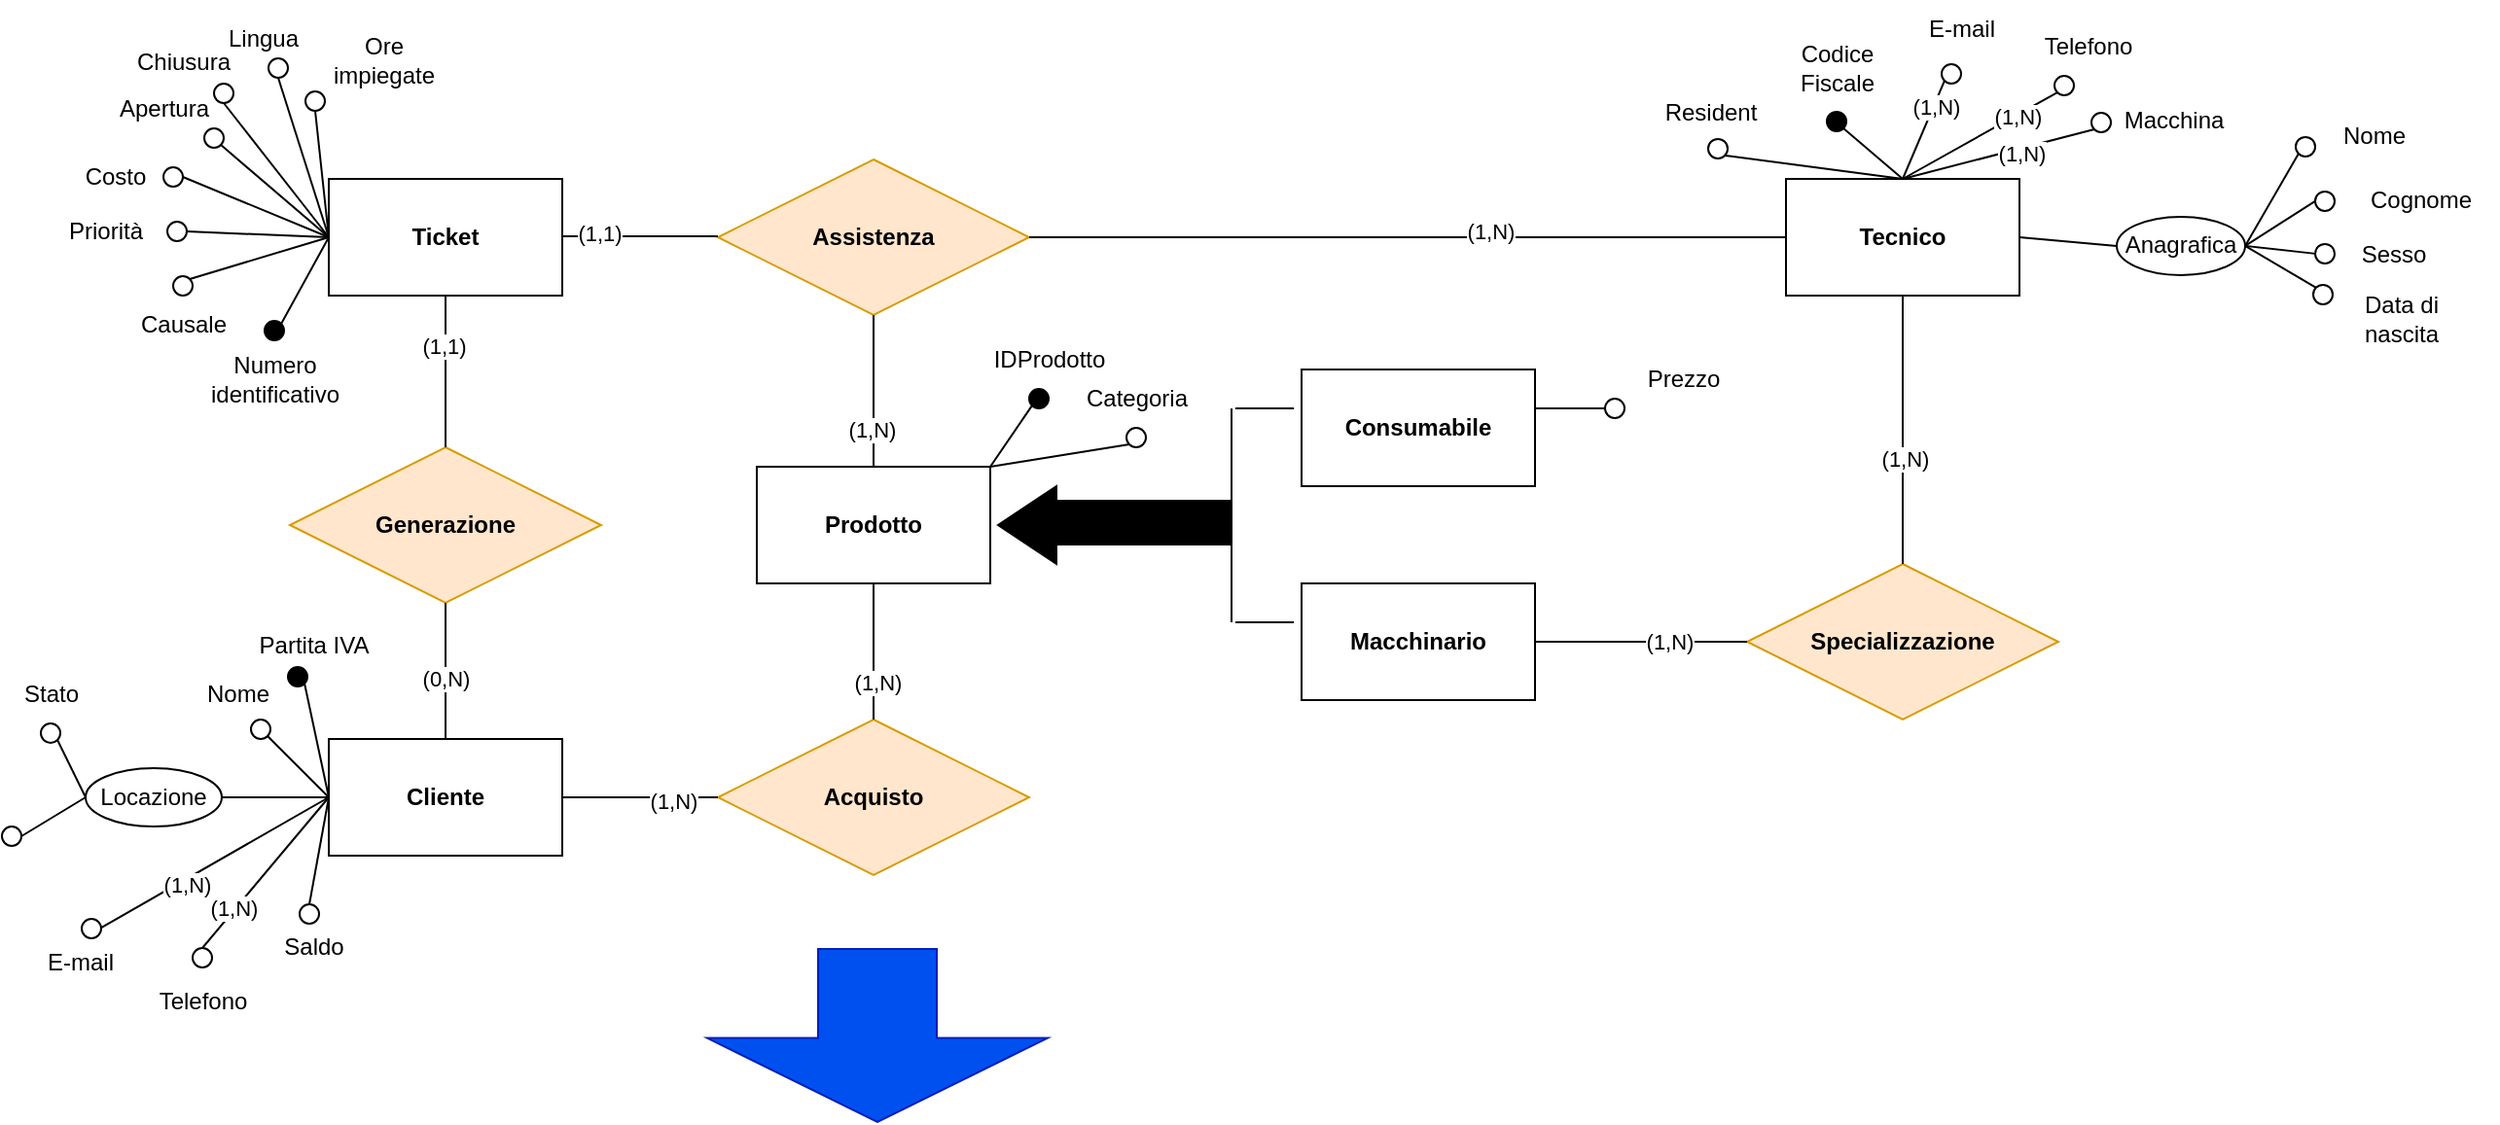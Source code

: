 <mxfile version="20.2.3" type="device"><diagram id="GdjoWjz54S655OJmaW-W" name="Pagina-1"><mxGraphModel dx="1153" dy="712" grid="1" gridSize="10" guides="1" tooltips="1" connect="1" arrows="1" fold="1" page="1" pageScale="1" pageWidth="827" pageHeight="1169" math="0" shadow="0"><root><mxCell id="0"/><mxCell id="1" parent="0"/><mxCell id="ZQHXS0i4Xxwpb327kgos-1" value="&lt;b&gt;Cliente&lt;/b&gt;" style="rounded=0;whiteSpace=wrap;html=1;" parent="1" vertex="1"><mxGeometry x="208" y="380" width="120" height="60" as="geometry"/></mxCell><mxCell id="ZQHXS0i4Xxwpb327kgos-2" value="&lt;b&gt;Ticket&lt;/b&gt;" style="rounded=0;whiteSpace=wrap;html=1;" parent="1" vertex="1"><mxGeometry x="208" y="92" width="120" height="60" as="geometry"/></mxCell><mxCell id="ZQHXS0i4Xxwpb327kgos-4" value="&lt;b&gt;Generazione&lt;/b&gt;" style="rhombus;whiteSpace=wrap;html=1;fillColor=#ffe6cc;strokeColor=#d79b00;" parent="1" vertex="1"><mxGeometry x="188" y="230" width="160" height="80" as="geometry"/></mxCell><mxCell id="ZQHXS0i4Xxwpb327kgos-5" value="" style="endArrow=none;html=1;rounded=0;exitX=0.5;exitY=0;exitDx=0;exitDy=0;entryX=0.5;entryY=1;entryDx=0;entryDy=0;" parent="1" source="ZQHXS0i4Xxwpb327kgos-1" target="ZQHXS0i4Xxwpb327kgos-4" edge="1"><mxGeometry width="50" height="50" relative="1" as="geometry"><mxPoint x="267.5" y="370" as="sourcePoint"/><mxPoint x="267.5" y="320" as="targetPoint"/></mxGeometry></mxCell><mxCell id="ZQHXS0i4Xxwpb327kgos-6" value="(0,N)" style="edgeLabel;html=1;align=center;verticalAlign=middle;resizable=0;points=[];" parent="ZQHXS0i4Xxwpb327kgos-5" vertex="1" connectable="0"><mxGeometry x="-0.469" y="2" relative="1" as="geometry"><mxPoint x="2" y="-13" as="offset"/></mxGeometry></mxCell><mxCell id="ZQHXS0i4Xxwpb327kgos-7" value="&lt;b&gt;Assistenza&lt;/b&gt;" style="rhombus;whiteSpace=wrap;html=1;fillColor=#ffe6cc;strokeColor=#d79b00;" parent="1" vertex="1"><mxGeometry x="408" y="82" width="160" height="80" as="geometry"/></mxCell><mxCell id="ZQHXS0i4Xxwpb327kgos-8" value="" style="endArrow=none;html=1;rounded=0;" parent="1" edge="1"><mxGeometry width="50" height="50" relative="1" as="geometry"><mxPoint x="328" y="121.5" as="sourcePoint"/><mxPoint x="408" y="121.5" as="targetPoint"/></mxGeometry></mxCell><mxCell id="ZQHXS0i4Xxwpb327kgos-9" value="(1,1)" style="edgeLabel;html=1;align=center;verticalAlign=middle;resizable=0;points=[];" parent="ZQHXS0i4Xxwpb327kgos-8" vertex="1" connectable="0"><mxGeometry x="-0.525" y="2" relative="1" as="geometry"><mxPoint as="offset"/></mxGeometry></mxCell><mxCell id="ZQHXS0i4Xxwpb327kgos-12" value="&lt;b&gt;Prodotto&lt;/b&gt;" style="rounded=0;whiteSpace=wrap;html=1;" parent="1" vertex="1"><mxGeometry x="428" y="240" width="120" height="60" as="geometry"/></mxCell><mxCell id="ZQHXS0i4Xxwpb327kgos-13" value="" style="endArrow=none;html=1;rounded=0;entryX=0.5;entryY=1;entryDx=0;entryDy=0;exitX=0.5;exitY=0;exitDx=0;exitDy=0;" parent="1" source="ZQHXS0i4Xxwpb327kgos-4" target="ZQHXS0i4Xxwpb327kgos-2" edge="1"><mxGeometry width="50" height="50" relative="1" as="geometry"><mxPoint x="478" y="280" as="sourcePoint"/><mxPoint x="528" y="230" as="targetPoint"/></mxGeometry></mxCell><mxCell id="ZQHXS0i4Xxwpb327kgos-14" value="(1,1)" style="edgeLabel;html=1;align=center;verticalAlign=middle;resizable=0;points=[];" parent="ZQHXS0i4Xxwpb327kgos-13" vertex="1" connectable="0"><mxGeometry x="0.349" y="1" relative="1" as="geometry"><mxPoint as="offset"/></mxGeometry></mxCell><mxCell id="ZQHXS0i4Xxwpb327kgos-15" value="&lt;b&gt;Acquisto&lt;/b&gt;" style="rhombus;whiteSpace=wrap;html=1;fillColor=#ffe6cc;strokeColor=#d79b00;" parent="1" vertex="1"><mxGeometry x="408" y="370" width="160" height="80" as="geometry"/></mxCell><mxCell id="ZQHXS0i4Xxwpb327kgos-18" value="" style="endArrow=none;html=1;rounded=0;entryX=0.5;entryY=1;entryDx=0;entryDy=0;exitX=0.5;exitY=0;exitDx=0;exitDy=0;" parent="1" source="ZQHXS0i4Xxwpb327kgos-15" target="ZQHXS0i4Xxwpb327kgos-12" edge="1"><mxGeometry width="50" height="50" relative="1" as="geometry"><mxPoint x="478" y="390" as="sourcePoint"/><mxPoint x="528" y="340" as="targetPoint"/></mxGeometry></mxCell><mxCell id="ZQHXS0i4Xxwpb327kgos-19" value="(1,N)" style="edgeLabel;html=1;align=center;verticalAlign=middle;resizable=0;points=[];" parent="ZQHXS0i4Xxwpb327kgos-18" vertex="1" connectable="0"><mxGeometry x="-0.44" y="-2" relative="1" as="geometry"><mxPoint as="offset"/></mxGeometry></mxCell><mxCell id="ZQHXS0i4Xxwpb327kgos-20" value="" style="endArrow=none;html=1;rounded=0;entryX=1;entryY=0.5;entryDx=0;entryDy=0;exitX=0;exitY=0.5;exitDx=0;exitDy=0;" parent="1" source="ZQHXS0i4Xxwpb327kgos-15" target="ZQHXS0i4Xxwpb327kgos-1" edge="1"><mxGeometry width="50" height="50" relative="1" as="geometry"><mxPoint x="488" y="400" as="sourcePoint"/><mxPoint x="538" y="350" as="targetPoint"/></mxGeometry></mxCell><mxCell id="ZQHXS0i4Xxwpb327kgos-21" value="(1,N)" style="edgeLabel;html=1;align=center;verticalAlign=middle;resizable=0;points=[];" parent="ZQHXS0i4Xxwpb327kgos-20" vertex="1" connectable="0"><mxGeometry x="-0.425" y="2" relative="1" as="geometry"><mxPoint as="offset"/></mxGeometry></mxCell><mxCell id="ZQHXS0i4Xxwpb327kgos-22" value="" style="endArrow=none;html=1;rounded=0;entryX=0.5;entryY=1;entryDx=0;entryDy=0;exitX=0.5;exitY=0;exitDx=0;exitDy=0;" parent="1" source="ZQHXS0i4Xxwpb327kgos-12" target="ZQHXS0i4Xxwpb327kgos-7" edge="1"><mxGeometry width="50" height="50" relative="1" as="geometry"><mxPoint x="638" y="340" as="sourcePoint"/><mxPoint x="638" y="270" as="targetPoint"/></mxGeometry></mxCell><mxCell id="ZQHXS0i4Xxwpb327kgos-23" value="(1,N)" style="edgeLabel;html=1;align=center;verticalAlign=middle;resizable=0;points=[];" parent="ZQHXS0i4Xxwpb327kgos-22" vertex="1" connectable="0"><mxGeometry x="-0.497" y="1" relative="1" as="geometry"><mxPoint as="offset"/></mxGeometry></mxCell><mxCell id="ZQHXS0i4Xxwpb327kgos-24" value="" style="endArrow=none;html=1;rounded=0;exitX=0;exitY=1;exitDx=0;exitDy=0;entryX=1;entryY=0;entryDx=0;entryDy=0;" parent="1" source="ZQHXS0i4Xxwpb327kgos-26" target="ZQHXS0i4Xxwpb327kgos-12" edge="1"><mxGeometry width="50" height="50" relative="1" as="geometry"><mxPoint x="694" y="400" as="sourcePoint"/><mxPoint x="488" y="240" as="targetPoint"/></mxGeometry></mxCell><mxCell id="ZQHXS0i4Xxwpb327kgos-25" value="" style="ellipse;whiteSpace=wrap;html=1;aspect=fixed;" parent="1" vertex="1"><mxGeometry x="618" y="220" width="10" height="10" as="geometry"/></mxCell><mxCell id="ZQHXS0i4Xxwpb327kgos-26" value="" style="ellipse;whiteSpace=wrap;html=1;aspect=fixed;fillColor=#000000;" parent="1" vertex="1"><mxGeometry x="568" y="200" width="10" height="10" as="geometry"/></mxCell><mxCell id="ZQHXS0i4Xxwpb327kgos-27" value="" style="endArrow=none;html=1;rounded=0;entryX=1;entryY=0;entryDx=0;entryDy=0;exitX=0;exitY=1;exitDx=0;exitDy=0;" parent="1" source="ZQHXS0i4Xxwpb327kgos-25" target="ZQHXS0i4Xxwpb327kgos-12" edge="1"><mxGeometry width="50" height="50" relative="1" as="geometry"><mxPoint x="535.464" y="218.536" as="sourcePoint"/><mxPoint x="492" y="250" as="targetPoint"/></mxGeometry></mxCell><mxCell id="ZQHXS0i4Xxwpb327kgos-28" value="IDProdotto" style="text;html=1;align=center;verticalAlign=middle;resizable=0;points=[];autosize=1;strokeColor=none;fillColor=none;" parent="1" vertex="1"><mxGeometry x="538" y="170" width="80" height="30" as="geometry"/></mxCell><mxCell id="ZQHXS0i4Xxwpb327kgos-29" value="Categoria" style="text;html=1;align=center;verticalAlign=middle;resizable=0;points=[];autosize=1;strokeColor=none;fillColor=none;" parent="1" vertex="1"><mxGeometry x="583" y="190" width="80" height="30" as="geometry"/></mxCell><mxCell id="ZQHXS0i4Xxwpb327kgos-30" value="" style="triangle;whiteSpace=wrap;html=1;fillColor=#000000;rotation=-180;" parent="1" vertex="1"><mxGeometry x="552" y="250" width="30" height="40" as="geometry"/></mxCell><mxCell id="ZQHXS0i4Xxwpb327kgos-31" value="" style="rounded=0;whiteSpace=wrap;html=1;fillColor=#000000;" parent="1" vertex="1"><mxGeometry x="582" y="257.5" width="90" height="22.5" as="geometry"/></mxCell><mxCell id="ZQHXS0i4Xxwpb327kgos-32" value="" style="endArrow=none;html=1;rounded=0;" parent="1" edge="1"><mxGeometry width="50" height="50" relative="1" as="geometry"><mxPoint x="672" y="320" as="sourcePoint"/><mxPoint x="672" y="210" as="targetPoint"/></mxGeometry></mxCell><mxCell id="ZQHXS0i4Xxwpb327kgos-33" value="" style="endArrow=none;html=1;rounded=0;entryX=0;entryY=0.5;entryDx=0;entryDy=0;" parent="1" edge="1"><mxGeometry width="50" height="50" relative="1" as="geometry"><mxPoint x="674" y="320" as="sourcePoint"/><mxPoint x="704" y="320" as="targetPoint"/></mxGeometry></mxCell><mxCell id="ZQHXS0i4Xxwpb327kgos-34" value="" style="endArrow=none;html=1;rounded=0;entryX=0;entryY=0.5;entryDx=0;entryDy=0;" parent="1" edge="1"><mxGeometry width="50" height="50" relative="1" as="geometry"><mxPoint x="674" y="210" as="sourcePoint"/><mxPoint x="704" y="210" as="targetPoint"/></mxGeometry></mxCell><mxCell id="ZQHXS0i4Xxwpb327kgos-35" value="" style="ellipse;whiteSpace=wrap;html=1;aspect=fixed;" parent="1" vertex="1"><mxGeometry x="864" y="205" width="10" height="10" as="geometry"/></mxCell><mxCell id="ZQHXS0i4Xxwpb327kgos-36" value="" style="endArrow=none;html=1;rounded=0;entryX=0;entryY=0.5;entryDx=0;entryDy=0;exitX=1;exitY=0.5;exitDx=0;exitDy=0;" parent="1" target="ZQHXS0i4Xxwpb327kgos-35" edge="1"><mxGeometry width="50" height="50" relative="1" as="geometry"><mxPoint x="820" y="210" as="sourcePoint"/><mxPoint x="744" y="350" as="targetPoint"/></mxGeometry></mxCell><mxCell id="ZQHXS0i4Xxwpb327kgos-37" value="Prezzo" style="text;html=1;align=center;verticalAlign=middle;resizable=0;points=[];autosize=1;strokeColor=none;fillColor=none;" parent="1" vertex="1"><mxGeometry x="874" y="180" width="60" height="30" as="geometry"/></mxCell><mxCell id="ZQHXS0i4Xxwpb327kgos-38" value="&lt;b&gt;Macchinario&lt;/b&gt;" style="rounded=0;whiteSpace=wrap;html=1;" parent="1" vertex="1"><mxGeometry x="708" y="300" width="120" height="60" as="geometry"/></mxCell><mxCell id="ZQHXS0i4Xxwpb327kgos-39" value="&lt;b&gt;Consumabile&lt;/b&gt;" style="rounded=0;whiteSpace=wrap;html=1;" parent="1" vertex="1"><mxGeometry x="708" y="190" width="120" height="60" as="geometry"/></mxCell><mxCell id="ZQHXS0i4Xxwpb327kgos-78" value="" style="ellipse;whiteSpace=wrap;html=1;aspect=fixed;" parent="1" vertex="1"><mxGeometry x="168" y="370" width="10" height="10" as="geometry"/></mxCell><mxCell id="ZQHXS0i4Xxwpb327kgos-79" value="Nome" style="text;html=1;align=center;verticalAlign=middle;resizable=0;points=[];autosize=1;strokeColor=none;fillColor=none;" parent="1" vertex="1"><mxGeometry x="131" y="342" width="60" height="30" as="geometry"/></mxCell><mxCell id="ZQHXS0i4Xxwpb327kgos-80" value="" style="ellipse;whiteSpace=wrap;html=1;aspect=fixed;fillColor=#000000;" parent="1" vertex="1"><mxGeometry x="187" y="343" width="10" height="10" as="geometry"/></mxCell><mxCell id="ZQHXS0i4Xxwpb327kgos-81" value="" style="ellipse;whiteSpace=wrap;html=1;aspect=fixed;" parent="1" vertex="1"><mxGeometry x="60" y="372" width="10" height="10" as="geometry"/></mxCell><mxCell id="ZQHXS0i4Xxwpb327kgos-82" value="" style="ellipse;whiteSpace=wrap;html=1;aspect=fixed;" parent="1" vertex="1"><mxGeometry x="138" y="487.5" width="10" height="10" as="geometry"/></mxCell><mxCell id="ZQHXS0i4Xxwpb327kgos-83" value="" style="ellipse;whiteSpace=wrap;html=1;aspect=fixed;" parent="1" vertex="1"><mxGeometry x="193" y="465" width="10" height="10" as="geometry"/></mxCell><mxCell id="ZQHXS0i4Xxwpb327kgos-84" value="Locazione" style="ellipse;whiteSpace=wrap;html=1;fillColor=#FFFFFF;" parent="1" vertex="1"><mxGeometry x="83" y="395" width="70" height="30" as="geometry"/></mxCell><mxCell id="ZQHXS0i4Xxwpb327kgos-85" value="Stato" style="text;html=1;align=center;verticalAlign=middle;resizable=0;points=[];autosize=1;strokeColor=none;fillColor=none;" parent="1" vertex="1"><mxGeometry x="40" y="342" width="50" height="30" as="geometry"/></mxCell><mxCell id="ZQHXS0i4Xxwpb327kgos-86" value="" style="ellipse;whiteSpace=wrap;html=1;aspect=fixed;" parent="1" vertex="1"><mxGeometry x="40" y="425" width="10" height="10" as="geometry"/></mxCell><mxCell id="ZQHXS0i4Xxwpb327kgos-87" value="" style="ellipse;whiteSpace=wrap;html=1;aspect=fixed;" parent="1" vertex="1"><mxGeometry x="81" y="472.5" width="10" height="10" as="geometry"/></mxCell><mxCell id="ZQHXS0i4Xxwpb327kgos-88" value="Telefono" style="text;html=1;align=center;verticalAlign=middle;resizable=0;points=[];autosize=1;strokeColor=none;fillColor=none;" parent="1" vertex="1"><mxGeometry x="108" y="500" width="70" height="30" as="geometry"/></mxCell><mxCell id="ZQHXS0i4Xxwpb327kgos-89" value="E-mail" style="text;html=1;align=center;verticalAlign=middle;resizable=0;points=[];autosize=1;strokeColor=none;fillColor=none;" parent="1" vertex="1"><mxGeometry x="50" y="480" width="60" height="30" as="geometry"/></mxCell><mxCell id="ZQHXS0i4Xxwpb327kgos-90" value="Saldo" style="text;html=1;align=center;verticalAlign=middle;resizable=0;points=[];autosize=1;strokeColor=none;fillColor=none;" parent="1" vertex="1"><mxGeometry x="175" y="472" width="50" height="30" as="geometry"/></mxCell><mxCell id="ZQHXS0i4Xxwpb327kgos-91" value="Partita IVA" style="text;html=1;align=center;verticalAlign=middle;resizable=0;points=[];autosize=1;strokeColor=none;fillColor=none;" parent="1" vertex="1"><mxGeometry x="160" y="317" width="80" height="30" as="geometry"/></mxCell><mxCell id="ZQHXS0i4Xxwpb327kgos-92" value="" style="endArrow=none;html=1;rounded=0;entryX=0;entryY=0.5;entryDx=0;entryDy=0;exitX=1;exitY=0.5;exitDx=0;exitDy=0;" parent="1" source="ZQHXS0i4Xxwpb327kgos-84" target="ZQHXS0i4Xxwpb327kgos-1" edge="1"><mxGeometry width="50" height="50" relative="1" as="geometry"><mxPoint x="370" y="552" as="sourcePoint"/><mxPoint x="420" y="502" as="targetPoint"/></mxGeometry></mxCell><mxCell id="ZQHXS0i4Xxwpb327kgos-93" value="" style="endArrow=none;html=1;rounded=0;entryX=0;entryY=0.5;entryDx=0;entryDy=0;exitX=1;exitY=1;exitDx=0;exitDy=0;" parent="1" source="ZQHXS0i4Xxwpb327kgos-78" target="ZQHXS0i4Xxwpb327kgos-1" edge="1"><mxGeometry width="50" height="50" relative="1" as="geometry"><mxPoint x="163" y="420" as="sourcePoint"/><mxPoint x="218" y="420" as="targetPoint"/></mxGeometry></mxCell><mxCell id="ZQHXS0i4Xxwpb327kgos-94" value="" style="endArrow=none;html=1;rounded=0;entryX=0;entryY=0.5;entryDx=0;entryDy=0;exitX=1;exitY=1;exitDx=0;exitDy=0;" parent="1" source="ZQHXS0i4Xxwpb327kgos-80" target="ZQHXS0i4Xxwpb327kgos-1" edge="1"><mxGeometry width="50" height="50" relative="1" as="geometry"><mxPoint x="186.536" y="388.536" as="sourcePoint"/><mxPoint x="218" y="420" as="targetPoint"/></mxGeometry></mxCell><mxCell id="ZQHXS0i4Xxwpb327kgos-95" value="" style="endArrow=none;html=1;rounded=0;entryX=0.5;entryY=0;entryDx=0;entryDy=0;exitX=0;exitY=0.5;exitDx=0;exitDy=0;" parent="1" source="ZQHXS0i4Xxwpb327kgos-1" target="ZQHXS0i4Xxwpb327kgos-82" edge="1"><mxGeometry width="50" height="50" relative="1" as="geometry"><mxPoint x="215.536" y="368.536" as="sourcePoint"/><mxPoint x="218" y="420" as="targetPoint"/></mxGeometry></mxCell><mxCell id="ZQHXS0i4Xxwpb327kgos-96" value="(1,N)" style="edgeLabel;html=1;align=center;verticalAlign=middle;resizable=0;points=[];" parent="ZQHXS0i4Xxwpb327kgos-95" vertex="1" connectable="0"><mxGeometry x="0.489" y="-1" relative="1" as="geometry"><mxPoint as="offset"/></mxGeometry></mxCell><mxCell id="ZQHXS0i4Xxwpb327kgos-97" value="" style="endArrow=none;html=1;rounded=0;entryX=0.5;entryY=0;entryDx=0;entryDy=0;exitX=0;exitY=0.5;exitDx=0;exitDy=0;" parent="1" source="ZQHXS0i4Xxwpb327kgos-1" target="ZQHXS0i4Xxwpb327kgos-83" edge="1"><mxGeometry width="50" height="50" relative="1" as="geometry"><mxPoint x="218" y="420" as="sourcePoint"/><mxPoint x="153" y="497.5" as="targetPoint"/></mxGeometry></mxCell><mxCell id="ZQHXS0i4Xxwpb327kgos-98" value="" style="endArrow=none;html=1;rounded=0;entryX=0;entryY=0.5;entryDx=0;entryDy=0;exitX=0.68;exitY=-0.093;exitDx=0;exitDy=0;exitPerimeter=0;" parent="1" source="ZQHXS0i4Xxwpb327kgos-89" target="ZQHXS0i4Xxwpb327kgos-1" edge="1"><mxGeometry width="50" height="50" relative="1" as="geometry"><mxPoint x="90" y="472" as="sourcePoint"/><mxPoint x="226" y="475" as="targetPoint"/></mxGeometry></mxCell><mxCell id="ZQHXS0i4Xxwpb327kgos-99" value="(1,N)" style="edgeLabel;html=1;align=center;verticalAlign=middle;resizable=0;points=[];" parent="ZQHXS0i4Xxwpb327kgos-98" vertex="1" connectable="0"><mxGeometry x="-0.264" y="-2" relative="1" as="geometry"><mxPoint as="offset"/></mxGeometry></mxCell><mxCell id="ZQHXS0i4Xxwpb327kgos-100" value="" style="endArrow=none;html=1;rounded=0;entryX=1;entryY=1;entryDx=0;entryDy=0;exitX=0;exitY=0.5;exitDx=0;exitDy=0;" parent="1" source="ZQHXS0i4Xxwpb327kgos-84" target="ZQHXS0i4Xxwpb327kgos-81" edge="1"><mxGeometry width="50" height="50" relative="1" as="geometry"><mxPoint x="370" y="552" as="sourcePoint"/><mxPoint x="420" y="502" as="targetPoint"/></mxGeometry></mxCell><mxCell id="ZQHXS0i4Xxwpb327kgos-101" value="" style="endArrow=none;html=1;rounded=0;entryX=1;entryY=0.5;entryDx=0;entryDy=0;exitX=0;exitY=0.5;exitDx=0;exitDy=0;" parent="1" source="ZQHXS0i4Xxwpb327kgos-84" target="ZQHXS0i4Xxwpb327kgos-86" edge="1"><mxGeometry width="50" height="50" relative="1" as="geometry"><mxPoint x="93" y="420" as="sourcePoint"/><mxPoint x="78.536" y="390.536" as="targetPoint"/></mxGeometry></mxCell><mxCell id="ZQHXS0i4Xxwpb327kgos-102" value="" style="ellipse;whiteSpace=wrap;html=1;aspect=fixed;fillColor=#000000;" parent="1" vertex="1"><mxGeometry x="175" y="165" width="10" height="10" as="geometry"/></mxCell><mxCell id="ZQHXS0i4Xxwpb327kgos-103" value="Numero&lt;br&gt;identificativo" style="text;html=1;align=center;verticalAlign=middle;resizable=0;points=[];autosize=1;strokeColor=none;fillColor=none;" parent="1" vertex="1"><mxGeometry x="135" y="175" width="90" height="40" as="geometry"/></mxCell><mxCell id="ZQHXS0i4Xxwpb327kgos-104" value="" style="ellipse;whiteSpace=wrap;html=1;aspect=fixed;" parent="1" vertex="1"><mxGeometry x="128" y="142" width="10" height="10" as="geometry"/></mxCell><mxCell id="ZQHXS0i4Xxwpb327kgos-105" value="Causale" style="text;html=1;align=center;verticalAlign=middle;resizable=0;points=[];autosize=1;strokeColor=none;fillColor=none;" parent="1" vertex="1"><mxGeometry x="98" y="152" width="70" height="30" as="geometry"/></mxCell><mxCell id="ZQHXS0i4Xxwpb327kgos-106" value="" style="ellipse;whiteSpace=wrap;html=1;aspect=fixed;" parent="1" vertex="1"><mxGeometry x="144" y="66" width="10" height="10" as="geometry"/></mxCell><mxCell id="ZQHXS0i4Xxwpb327kgos-107" value="Apertura" style="text;html=1;align=center;verticalAlign=middle;resizable=0;points=[];autosize=1;strokeColor=none;fillColor=none;" parent="1" vertex="1"><mxGeometry x="91" y="43" width="64" height="26" as="geometry"/></mxCell><mxCell id="ZQHXS0i4Xxwpb327kgos-108" value="Chiusura" style="text;html=1;align=center;verticalAlign=middle;resizable=0;points=[];autosize=1;strokeColor=none;fillColor=none;" parent="1" vertex="1"><mxGeometry x="100" y="18.55" width="66" height="26" as="geometry"/></mxCell><mxCell id="ZQHXS0i4Xxwpb327kgos-109" value="Ore&lt;br&gt;impiegate" style="text;html=1;align=center;verticalAlign=middle;resizable=0;points=[];autosize=1;strokeColor=none;fillColor=none;" parent="1" vertex="1"><mxGeometry x="196" y="11" width="80" height="40" as="geometry"/></mxCell><mxCell id="ZQHXS0i4Xxwpb327kgos-110" value="" style="ellipse;whiteSpace=wrap;html=1;aspect=fixed;" parent="1" vertex="1"><mxGeometry x="123" y="86" width="10" height="10" as="geometry"/></mxCell><mxCell id="ZQHXS0i4Xxwpb327kgos-111" value="Costo" style="text;html=1;align=center;verticalAlign=middle;resizable=0;points=[];autosize=1;strokeColor=none;fillColor=none;" parent="1" vertex="1"><mxGeometry x="73" y="76" width="50" height="30" as="geometry"/></mxCell><mxCell id="ZQHXS0i4Xxwpb327kgos-112" value="" style="ellipse;whiteSpace=wrap;html=1;aspect=fixed;" parent="1" vertex="1"><mxGeometry x="149" y="43" width="10" height="10" as="geometry"/></mxCell><mxCell id="ZQHXS0i4Xxwpb327kgos-113" value="" style="ellipse;whiteSpace=wrap;html=1;aspect=fixed;" parent="1" vertex="1"><mxGeometry x="196" y="47" width="10" height="10" as="geometry"/></mxCell><mxCell id="ZQHXS0i4Xxwpb327kgos-114" value="" style="endArrow=none;html=1;rounded=0;exitX=1;exitY=0;exitDx=0;exitDy=0;entryX=0;entryY=0.5;entryDx=0;entryDy=0;" parent="1" source="ZQHXS0i4Xxwpb327kgos-102" target="ZQHXS0i4Xxwpb327kgos-2" edge="1"><mxGeometry width="50" height="50" relative="1" as="geometry"><mxPoint x="370" y="222" as="sourcePoint"/><mxPoint x="420" y="172" as="targetPoint"/></mxGeometry></mxCell><mxCell id="ZQHXS0i4Xxwpb327kgos-115" value="" style="endArrow=none;html=1;rounded=0;exitX=1;exitY=0;exitDx=0;exitDy=0;entryX=0;entryY=0.5;entryDx=0;entryDy=0;" parent="1" source="ZQHXS0i4Xxwpb327kgos-104" target="ZQHXS0i4Xxwpb327kgos-2" edge="1"><mxGeometry width="50" height="50" relative="1" as="geometry"><mxPoint x="193.536" y="176.464" as="sourcePoint"/><mxPoint x="218" y="132" as="targetPoint"/></mxGeometry></mxCell><mxCell id="ZQHXS0i4Xxwpb327kgos-117" value="" style="endArrow=none;html=1;rounded=0;exitX=0;exitY=0.5;exitDx=0;exitDy=0;entryX=1;entryY=1;entryDx=0;entryDy=0;" parent="1" source="ZQHXS0i4Xxwpb327kgos-2" target="ZQHXS0i4Xxwpb327kgos-106" edge="1"><mxGeometry width="50" height="50" relative="1" as="geometry"><mxPoint x="218" y="132" as="sourcePoint"/><mxPoint x="141.6" y="110.4" as="targetPoint"/></mxGeometry></mxCell><mxCell id="ZQHXS0i4Xxwpb327kgos-118" value="" style="endArrow=none;html=1;rounded=0;entryX=0.5;entryY=1;entryDx=0;entryDy=0;exitX=0;exitY=0.5;exitDx=0;exitDy=0;" parent="1" source="ZQHXS0i4Xxwpb327kgos-2" target="ZQHXS0i4Xxwpb327kgos-112" edge="1"><mxGeometry width="50" height="50" relative="1" as="geometry"><mxPoint x="260" y="82" as="sourcePoint"/><mxPoint x="162.536" y="84.536" as="targetPoint"/></mxGeometry></mxCell><mxCell id="ZQHXS0i4Xxwpb327kgos-119" value="" style="endArrow=none;html=1;rounded=0;entryX=0.5;entryY=1;entryDx=0;entryDy=0;exitX=0;exitY=0.5;exitDx=0;exitDy=0;" parent="1" source="ZQHXS0i4Xxwpb327kgos-2" target="ZQHXS0i4Xxwpb327kgos-113" edge="1"><mxGeometry width="50" height="50" relative="1" as="geometry"><mxPoint x="218" y="132" as="sourcePoint"/><mxPoint x="183" y="67" as="targetPoint"/></mxGeometry></mxCell><mxCell id="ZQHXS0i4Xxwpb327kgos-120" value="" style="shape=flexArrow;endArrow=classic;html=1;rounded=0;endWidth=113;endSize=14.07;width=61;fillColor=#0050ef;strokeColor=#001DBC;" parent="1" edge="1"><mxGeometry width="50" height="50" relative="1" as="geometry"><mxPoint x="490" y="487.5" as="sourcePoint"/><mxPoint x="490" y="577.5" as="targetPoint"/></mxGeometry></mxCell><mxCell id="J8_-92jXOqRigGxdFsSY-2" value="" style="ellipse;whiteSpace=wrap;html=1;aspect=fixed;" parent="1" vertex="1"><mxGeometry x="125" y="114" width="10" height="10" as="geometry"/></mxCell><mxCell id="J8_-92jXOqRigGxdFsSY-3" value="Priorità" style="text;html=1;align=center;verticalAlign=middle;resizable=0;points=[];autosize=1;strokeColor=none;fillColor=none;" parent="1" vertex="1"><mxGeometry x="63" y="104" width="60" height="30" as="geometry"/></mxCell><mxCell id="J8_-92jXOqRigGxdFsSY-9" value="" style="endArrow=none;html=1;rounded=0;exitX=1;exitY=0.5;exitDx=0;exitDy=0;entryX=0;entryY=0.5;entryDx=0;entryDy=0;" parent="1" source="J8_-92jXOqRigGxdFsSY-2" target="ZQHXS0i4Xxwpb327kgos-2" edge="1"><mxGeometry width="50" height="50" relative="1" as="geometry"><mxPoint x="146.536" y="153.464" as="sourcePoint"/><mxPoint x="218" y="132" as="targetPoint"/></mxGeometry></mxCell><mxCell id="J8_-92jXOqRigGxdFsSY-10" value="" style="endArrow=none;html=1;rounded=0;exitX=1;exitY=0.5;exitDx=0;exitDy=0;entryX=0;entryY=0.5;entryDx=0;entryDy=0;" parent="1" source="ZQHXS0i4Xxwpb327kgos-110" target="ZQHXS0i4Xxwpb327kgos-2" edge="1"><mxGeometry width="50" height="50" relative="1" as="geometry"><mxPoint x="145" y="129" as="sourcePoint"/><mxPoint x="210" y="120" as="targetPoint"/></mxGeometry></mxCell><mxCell id="h_k9GY0lL5NLvZS9mpVu-1" value="Lingua" style="text;html=1;align=center;verticalAlign=middle;resizable=0;points=[];autosize=1;strokeColor=none;fillColor=none;" parent="1" vertex="1"><mxGeometry x="144" y="5.0" width="60" height="30" as="geometry"/></mxCell><mxCell id="h_k9GY0lL5NLvZS9mpVu-2" value="" style="ellipse;whiteSpace=wrap;html=1;aspect=fixed;" parent="1" vertex="1"><mxGeometry x="177" y="30" width="10" height="10" as="geometry"/></mxCell><mxCell id="h_k9GY0lL5NLvZS9mpVu-3" value="" style="endArrow=none;html=1;rounded=0;entryX=0.5;entryY=1;entryDx=0;entryDy=0;exitX=0;exitY=0.5;exitDx=0;exitDy=0;" parent="1" source="ZQHXS0i4Xxwpb327kgos-2" target="h_k9GY0lL5NLvZS9mpVu-2" edge="1"><mxGeometry width="50" height="50" relative="1" as="geometry"><mxPoint x="190" y="90" as="sourcePoint"/><mxPoint x="211.0" y="67" as="targetPoint"/></mxGeometry></mxCell><mxCell id="6c1BbU93_10KD6NEiFx8-1" value="&lt;b&gt;Tecnico&lt;/b&gt;" style="rounded=0;whiteSpace=wrap;html=1;" vertex="1" parent="1"><mxGeometry x="957" y="92" width="120" height="60" as="geometry"/></mxCell><mxCell id="6c1BbU93_10KD6NEiFx8-4" value="" style="ellipse;whiteSpace=wrap;html=1;aspect=fixed;fillColor=#000000;" vertex="1" parent="1"><mxGeometry x="978" y="57.44" width="10" height="10" as="geometry"/></mxCell><mxCell id="6c1BbU93_10KD6NEiFx8-5" value="" style="ellipse;whiteSpace=wrap;html=1;aspect=fixed;" vertex="1" parent="1"><mxGeometry x="1219" y="70.44" width="10" height="10" as="geometry"/></mxCell><mxCell id="6c1BbU93_10KD6NEiFx8-6" value="" style="ellipse;whiteSpace=wrap;html=1;aspect=fixed;" vertex="1" parent="1"><mxGeometry x="1229" y="98.44" width="10" height="10" as="geometry"/></mxCell><mxCell id="6c1BbU93_10KD6NEiFx8-7" value="Codice&lt;br&gt;Fiscale" style="text;html=1;align=center;verticalAlign=middle;resizable=0;points=[];autosize=1;strokeColor=none;fillColor=none;" vertex="1" parent="1"><mxGeometry x="953" y="15.44" width="60" height="40" as="geometry"/></mxCell><mxCell id="6c1BbU93_10KD6NEiFx8-8" value="Nome" style="text;html=1;align=center;verticalAlign=middle;resizable=0;points=[];autosize=1;strokeColor=none;fillColor=none;" vertex="1" parent="1"><mxGeometry x="1229" y="55.44" width="60" height="30" as="geometry"/></mxCell><mxCell id="6c1BbU93_10KD6NEiFx8-9" value="Anagrafica" style="ellipse;whiteSpace=wrap;html=1;" vertex="1" parent="1"><mxGeometry x="1127" y="111.44" width="66" height="30" as="geometry"/></mxCell><mxCell id="6c1BbU93_10KD6NEiFx8-10" value="Cognome" style="text;html=1;align=center;verticalAlign=middle;resizable=0;points=[];autosize=1;strokeColor=none;fillColor=none;" vertex="1" parent="1"><mxGeometry x="1243" y="88.44" width="80" height="30" as="geometry"/></mxCell><mxCell id="6c1BbU93_10KD6NEiFx8-11" value="Sesso" style="text;html=1;align=center;verticalAlign=middle;resizable=0;points=[];autosize=1;strokeColor=none;fillColor=none;" vertex="1" parent="1"><mxGeometry x="1239" y="116.44" width="60" height="30" as="geometry"/></mxCell><mxCell id="6c1BbU93_10KD6NEiFx8-12" value="" style="ellipse;whiteSpace=wrap;html=1;aspect=fixed;" vertex="1" parent="1"><mxGeometry x="1229" y="125.44" width="10" height="10" as="geometry"/></mxCell><mxCell id="6c1BbU93_10KD6NEiFx8-13" value="" style="ellipse;whiteSpace=wrap;html=1;aspect=fixed;" vertex="1" parent="1"><mxGeometry x="1228" y="146.44" width="10" height="10" as="geometry"/></mxCell><mxCell id="6c1BbU93_10KD6NEiFx8-14" value="Data di&lt;br&gt;nascita" style="text;html=1;align=center;verticalAlign=middle;resizable=0;points=[];autosize=1;strokeColor=none;fillColor=none;" vertex="1" parent="1"><mxGeometry x="1243" y="144.44" width="60" height="40" as="geometry"/></mxCell><mxCell id="6c1BbU93_10KD6NEiFx8-15" value="" style="ellipse;whiteSpace=wrap;html=1;aspect=fixed;" vertex="1" parent="1"><mxGeometry x="917" y="71.44" width="10" height="10" as="geometry"/></mxCell><mxCell id="6c1BbU93_10KD6NEiFx8-16" value="Resident" style="text;html=1;align=center;verticalAlign=middle;resizable=0;points=[];autosize=1;strokeColor=none;fillColor=none;" vertex="1" parent="1"><mxGeometry x="883" y="43.44" width="70" height="30" as="geometry"/></mxCell><mxCell id="6c1BbU93_10KD6NEiFx8-17" value="" style="ellipse;whiteSpace=wrap;html=1;aspect=fixed;" vertex="1" parent="1"><mxGeometry x="1037" y="33" width="10" height="10" as="geometry"/></mxCell><mxCell id="6c1BbU93_10KD6NEiFx8-18" value="E-mail" style="text;html=1;align=center;verticalAlign=middle;resizable=0;points=[];autosize=1;strokeColor=none;fillColor=none;" vertex="1" parent="1"><mxGeometry x="1017" width="60" height="30" as="geometry"/></mxCell><mxCell id="6c1BbU93_10KD6NEiFx8-19" value="Telefono" style="text;html=1;align=center;verticalAlign=middle;resizable=0;points=[];autosize=1;strokeColor=none;fillColor=none;" vertex="1" parent="1"><mxGeometry x="1077" y="8.55" width="70" height="30" as="geometry"/></mxCell><mxCell id="6c1BbU93_10KD6NEiFx8-20" value="" style="ellipse;whiteSpace=wrap;html=1;aspect=fixed;" vertex="1" parent="1"><mxGeometry x="1095" y="39" width="10" height="10" as="geometry"/></mxCell><mxCell id="6c1BbU93_10KD6NEiFx8-21" value="" style="endArrow=none;html=1;rounded=0;entryX=1;entryY=1;entryDx=0;entryDy=0;exitX=0.5;exitY=0;exitDx=0;exitDy=0;" edge="1" parent="1" source="6c1BbU93_10KD6NEiFx8-1" target="6c1BbU93_10KD6NEiFx8-15"><mxGeometry width="50" height="50" relative="1" as="geometry"><mxPoint x="1069" y="236.44" as="sourcePoint"/><mxPoint x="1119" y="186.44" as="targetPoint"/></mxGeometry></mxCell><mxCell id="6c1BbU93_10KD6NEiFx8-22" value="" style="endArrow=none;html=1;rounded=0;entryX=1;entryY=1;entryDx=0;entryDy=0;exitX=0.5;exitY=0;exitDx=0;exitDy=0;" edge="1" parent="1" source="6c1BbU93_10KD6NEiFx8-1" target="6c1BbU93_10KD6NEiFx8-4"><mxGeometry width="50" height="50" relative="1" as="geometry"><mxPoint x="1069" y="236.44" as="sourcePoint"/><mxPoint x="1119" y="186.44" as="targetPoint"/></mxGeometry></mxCell><mxCell id="6c1BbU93_10KD6NEiFx8-23" value="" style="endArrow=none;html=1;rounded=0;entryX=0;entryY=1;entryDx=0;entryDy=0;exitX=0.5;exitY=0;exitDx=0;exitDy=0;" edge="1" parent="1" source="6c1BbU93_10KD6NEiFx8-1" target="6c1BbU93_10KD6NEiFx8-17"><mxGeometry width="50" height="50" relative="1" as="geometry"><mxPoint x="1027" y="106.44" as="sourcePoint"/><mxPoint x="996.536" y="75.976" as="targetPoint"/></mxGeometry></mxCell><mxCell id="6c1BbU93_10KD6NEiFx8-24" value="(1,N)" style="edgeLabel;html=1;align=center;verticalAlign=middle;resizable=0;points=[];" vertex="1" connectable="0" parent="6c1BbU93_10KD6NEiFx8-23"><mxGeometry x="0.469" y="-1" relative="1" as="geometry"><mxPoint as="offset"/></mxGeometry></mxCell><mxCell id="6c1BbU93_10KD6NEiFx8-25" value="" style="endArrow=none;html=1;rounded=0;entryX=0;entryY=1;entryDx=0;entryDy=0;exitX=0.5;exitY=0;exitDx=0;exitDy=0;" edge="1" parent="1" source="6c1BbU93_10KD6NEiFx8-1" target="6c1BbU93_10KD6NEiFx8-20"><mxGeometry width="50" height="50" relative="1" as="geometry"><mxPoint x="1027" y="106.44" as="sourcePoint"/><mxPoint x="1070.464" y="65.976" as="targetPoint"/></mxGeometry></mxCell><mxCell id="6c1BbU93_10KD6NEiFx8-26" value="(1,N)" style="edgeLabel;html=1;align=center;verticalAlign=middle;resizable=0;points=[];" vertex="1" connectable="0" parent="6c1BbU93_10KD6NEiFx8-25"><mxGeometry x="0.484" relative="1" as="geometry"><mxPoint y="1" as="offset"/></mxGeometry></mxCell><mxCell id="6c1BbU93_10KD6NEiFx8-27" value="" style="endArrow=none;html=1;rounded=0;entryX=0;entryY=0.5;entryDx=0;entryDy=0;exitX=1;exitY=0.5;exitDx=0;exitDy=0;" edge="1" parent="1" source="6c1BbU93_10KD6NEiFx8-1" target="6c1BbU93_10KD6NEiFx8-9"><mxGeometry width="50" height="50" relative="1" as="geometry"><mxPoint x="1027" y="106.44" as="sourcePoint"/><mxPoint x="1128.464" y="71.976" as="targetPoint"/></mxGeometry></mxCell><mxCell id="6c1BbU93_10KD6NEiFx8-28" value="" style="endArrow=none;html=1;rounded=0;entryX=0;entryY=1;entryDx=0;entryDy=0;exitX=1;exitY=0.5;exitDx=0;exitDy=0;" edge="1" parent="1" source="6c1BbU93_10KD6NEiFx8-9" target="6c1BbU93_10KD6NEiFx8-5"><mxGeometry width="50" height="50" relative="1" as="geometry"><mxPoint x="1087" y="136.44" as="sourcePoint"/><mxPoint x="1137" y="136.44" as="targetPoint"/></mxGeometry></mxCell><mxCell id="6c1BbU93_10KD6NEiFx8-29" value="" style="endArrow=none;html=1;rounded=0;entryX=0;entryY=0.5;entryDx=0;entryDy=0;exitX=1;exitY=0.5;exitDx=0;exitDy=0;" edge="1" parent="1" source="6c1BbU93_10KD6NEiFx8-9" target="6c1BbU93_10KD6NEiFx8-6"><mxGeometry width="50" height="50" relative="1" as="geometry"><mxPoint x="1203" y="136.44" as="sourcePoint"/><mxPoint x="1230.464" y="88.976" as="targetPoint"/></mxGeometry></mxCell><mxCell id="6c1BbU93_10KD6NEiFx8-30" value="" style="endArrow=none;html=1;rounded=0;entryX=0;entryY=0.5;entryDx=0;entryDy=0;exitX=1;exitY=0.5;exitDx=0;exitDy=0;" edge="1" parent="1" source="6c1BbU93_10KD6NEiFx8-9" target="6c1BbU93_10KD6NEiFx8-12"><mxGeometry width="50" height="50" relative="1" as="geometry"><mxPoint x="1203" y="136.44" as="sourcePoint"/><mxPoint x="1239" y="113.44" as="targetPoint"/></mxGeometry></mxCell><mxCell id="6c1BbU93_10KD6NEiFx8-31" value="" style="endArrow=none;html=1;rounded=0;entryX=0;entryY=0;entryDx=0;entryDy=0;exitX=1;exitY=0.5;exitDx=0;exitDy=0;" edge="1" parent="1" source="6c1BbU93_10KD6NEiFx8-9" target="6c1BbU93_10KD6NEiFx8-13"><mxGeometry width="50" height="50" relative="1" as="geometry"><mxPoint x="1203" y="136.44" as="sourcePoint"/><mxPoint x="1239" y="140.44" as="targetPoint"/></mxGeometry></mxCell><mxCell id="6c1BbU93_10KD6NEiFx8-32" value="" style="ellipse;whiteSpace=wrap;html=1;aspect=fixed;" vertex="1" parent="1"><mxGeometry x="1114" y="58" width="10" height="10" as="geometry"/></mxCell><mxCell id="6c1BbU93_10KD6NEiFx8-33" value="Macchina" style="text;html=1;align=center;verticalAlign=middle;resizable=0;points=[];autosize=1;strokeColor=none;fillColor=none;" vertex="1" parent="1"><mxGeometry x="1121" y="49.0" width="69" height="26" as="geometry"/></mxCell><mxCell id="6c1BbU93_10KD6NEiFx8-34" value="" style="endArrow=none;html=1;rounded=0;entryX=0;entryY=1;entryDx=0;entryDy=0;exitX=0.5;exitY=0;exitDx=0;exitDy=0;" edge="1" parent="1" source="6c1BbU93_10KD6NEiFx8-1" target="6c1BbU93_10KD6NEiFx8-32"><mxGeometry width="50" height="50" relative="1" as="geometry"><mxPoint x="1019" y="186.44" as="sourcePoint"/><mxPoint x="1069" y="136.44" as="targetPoint"/></mxGeometry></mxCell><mxCell id="6c1BbU93_10KD6NEiFx8-35" value="(1,N)" style="edgeLabel;html=1;align=center;verticalAlign=middle;resizable=0;points=[];" vertex="1" connectable="0" parent="6c1BbU93_10KD6NEiFx8-34"><mxGeometry x="0.225" y="-2" relative="1" as="geometry"><mxPoint as="offset"/></mxGeometry></mxCell><mxCell id="6c1BbU93_10KD6NEiFx8-36" value="&lt;b&gt;Specializzazione&lt;/b&gt;" style="rhombus;whiteSpace=wrap;html=1;fillColor=#ffe6cc;strokeColor=#d79b00;" vertex="1" parent="1"><mxGeometry x="937" y="290" width="160" height="80" as="geometry"/></mxCell><mxCell id="6c1BbU93_10KD6NEiFx8-37" value="" style="endArrow=none;html=1;rounded=0;exitX=1;exitY=0.5;exitDx=0;exitDy=0;" edge="1" parent="1" target="6c1BbU93_10KD6NEiFx8-36" source="ZQHXS0i4Xxwpb327kgos-38"><mxGeometry width="50" height="50" relative="1" as="geometry"><mxPoint x="874" y="334.44" as="sourcePoint"/><mxPoint x="936" y="334.44" as="targetPoint"/></mxGeometry></mxCell><mxCell id="6c1BbU93_10KD6NEiFx8-38" value="(1,N)" style="edgeLabel;html=1;align=center;verticalAlign=middle;resizable=0;points=[];" vertex="1" connectable="0" parent="6c1BbU93_10KD6NEiFx8-37"><mxGeometry x="0.416" relative="1" as="geometry"><mxPoint x="-8" as="offset"/></mxGeometry></mxCell><mxCell id="6c1BbU93_10KD6NEiFx8-39" value="" style="endArrow=none;html=1;rounded=0;entryX=0.5;entryY=1;entryDx=0;entryDy=0;" edge="1" parent="1" source="6c1BbU93_10KD6NEiFx8-36" target="6c1BbU93_10KD6NEiFx8-1"><mxGeometry width="50" height="50" relative="1" as="geometry"><mxPoint x="926" y="386.44" as="sourcePoint"/><mxPoint x="976" y="336.44" as="targetPoint"/></mxGeometry></mxCell><mxCell id="6c1BbU93_10KD6NEiFx8-40" value="(1,N)" style="edgeLabel;html=1;align=center;verticalAlign=middle;resizable=0;points=[];" vertex="1" connectable="0" parent="6c1BbU93_10KD6NEiFx8-39"><mxGeometry x="-0.217" y="-1" relative="1" as="geometry"><mxPoint as="offset"/></mxGeometry></mxCell><mxCell id="6c1BbU93_10KD6NEiFx8-41" value="" style="endArrow=none;html=1;rounded=0;entryX=0;entryY=0.5;entryDx=0;entryDy=0;exitX=1;exitY=0.5;exitDx=0;exitDy=0;" edge="1" parent="1" source="ZQHXS0i4Xxwpb327kgos-7" target="6c1BbU93_10KD6NEiFx8-1"><mxGeometry width="50" height="50" relative="1" as="geometry"><mxPoint x="730" y="270" as="sourcePoint"/><mxPoint x="780" y="220" as="targetPoint"/></mxGeometry></mxCell><mxCell id="6c1BbU93_10KD6NEiFx8-42" value="(1,N)" style="edgeLabel;html=1;align=center;verticalAlign=middle;resizable=0;points=[];" vertex="1" connectable="0" parent="6c1BbU93_10KD6NEiFx8-41"><mxGeometry x="0.216" y="3" relative="1" as="geometry"><mxPoint as="offset"/></mxGeometry></mxCell></root></mxGraphModel></diagram></mxfile>
